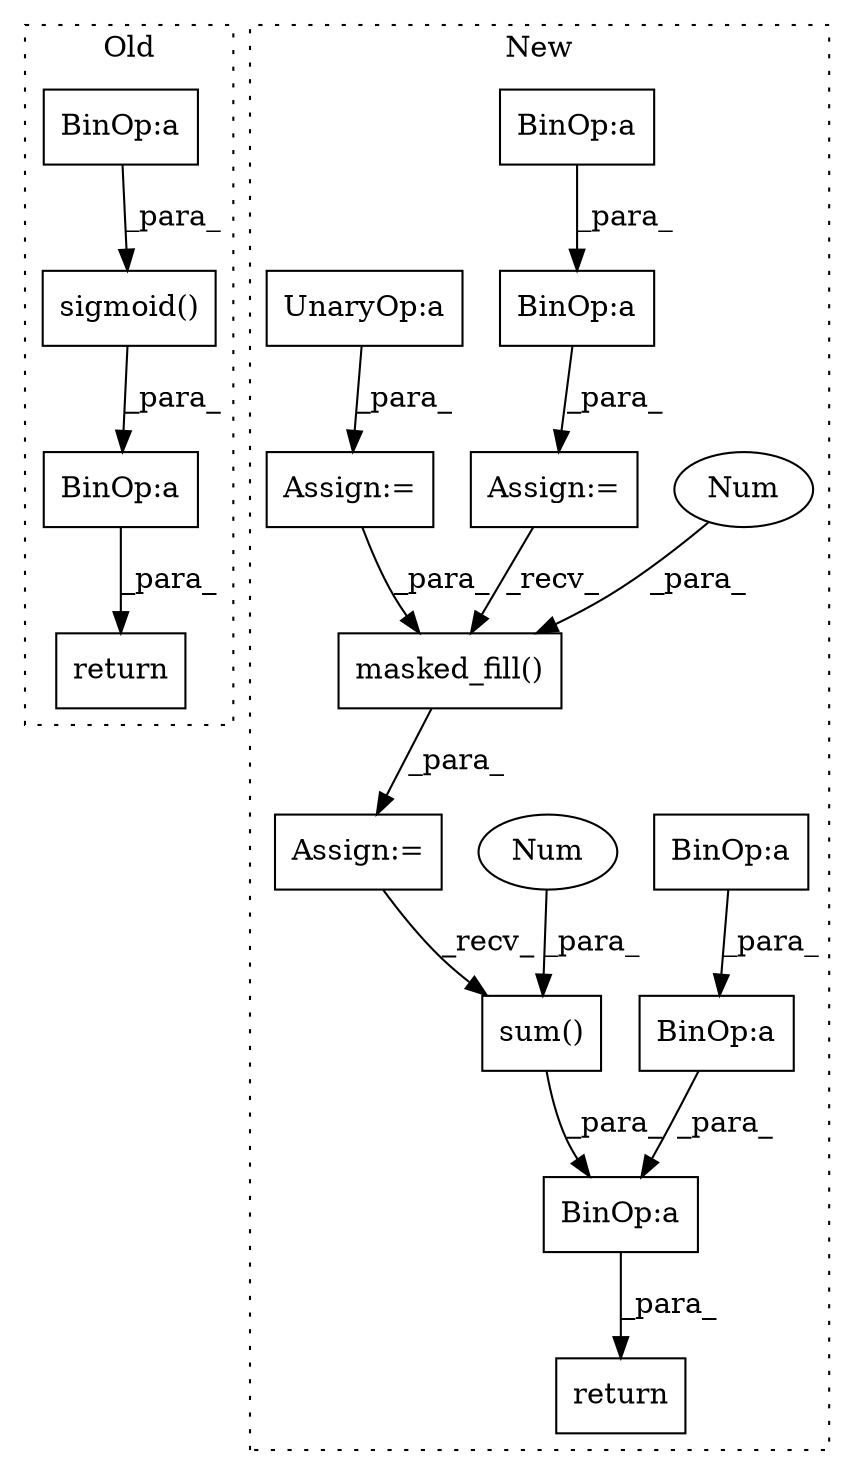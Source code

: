 digraph G {
subgraph cluster0 {
1 [label="return" a="93" s="2363" l="7" shape="box"];
5 [label="BinOp:a" a="82" s="2170" l="3" shape="box"];
17 [label="BinOp:a" a="82" s="2229" l="3" shape="box"];
18 [label="sigmoid()" a="75" s="2232,2250" l="14,1" shape="box"];
label = "Old";
style="dotted";
}
subgraph cluster1 {
2 [label="masked_fill()" a="75" s="3322,3354" l="16,1" shape="box"];
3 [label="Num" a="76" s="3353" l="1" shape="ellipse"];
4 [label="return" a="93" s="3484" l="7" shape="box"];
6 [label="BinOp:a" a="82" s="3447" l="3" shape="box"];
7 [label="BinOp:a" a="82" s="2976" l="3" shape="box"];
8 [label="BinOp:a" a="82" s="3114" l="3" shape="box"];
9 [label="Assign:=" a="68" s="3133" l="3" shape="box"];
10 [label="Assign:=" a="68" s="3319" l="3" shape="box"];
11 [label="sum()" a="75" s="3465,3474" l="8,1" shape="box"];
12 [label="BinOp:a" a="82" s="3149" l="3" shape="box"];
13 [label="Num" a="76" s="3473" l="1" shape="ellipse"];
14 [label="BinOp:a" a="82" s="3166" l="2" shape="box"];
15 [label="UnaryOp:a" a="61" s="2859" l="14" shape="box"];
16 [label="Assign:=" a="68" s="2856" l="3" shape="box"];
label = "New";
style="dotted";
}
2 -> 10 [label="_para_"];
3 -> 2 [label="_para_"];
5 -> 18 [label="_para_"];
6 -> 4 [label="_para_"];
7 -> 8 [label="_para_"];
8 -> 6 [label="_para_"];
9 -> 2 [label="_recv_"];
10 -> 11 [label="_recv_"];
11 -> 6 [label="_para_"];
12 -> 9 [label="_para_"];
13 -> 11 [label="_para_"];
14 -> 12 [label="_para_"];
15 -> 16 [label="_para_"];
16 -> 2 [label="_para_"];
17 -> 1 [label="_para_"];
18 -> 17 [label="_para_"];
}